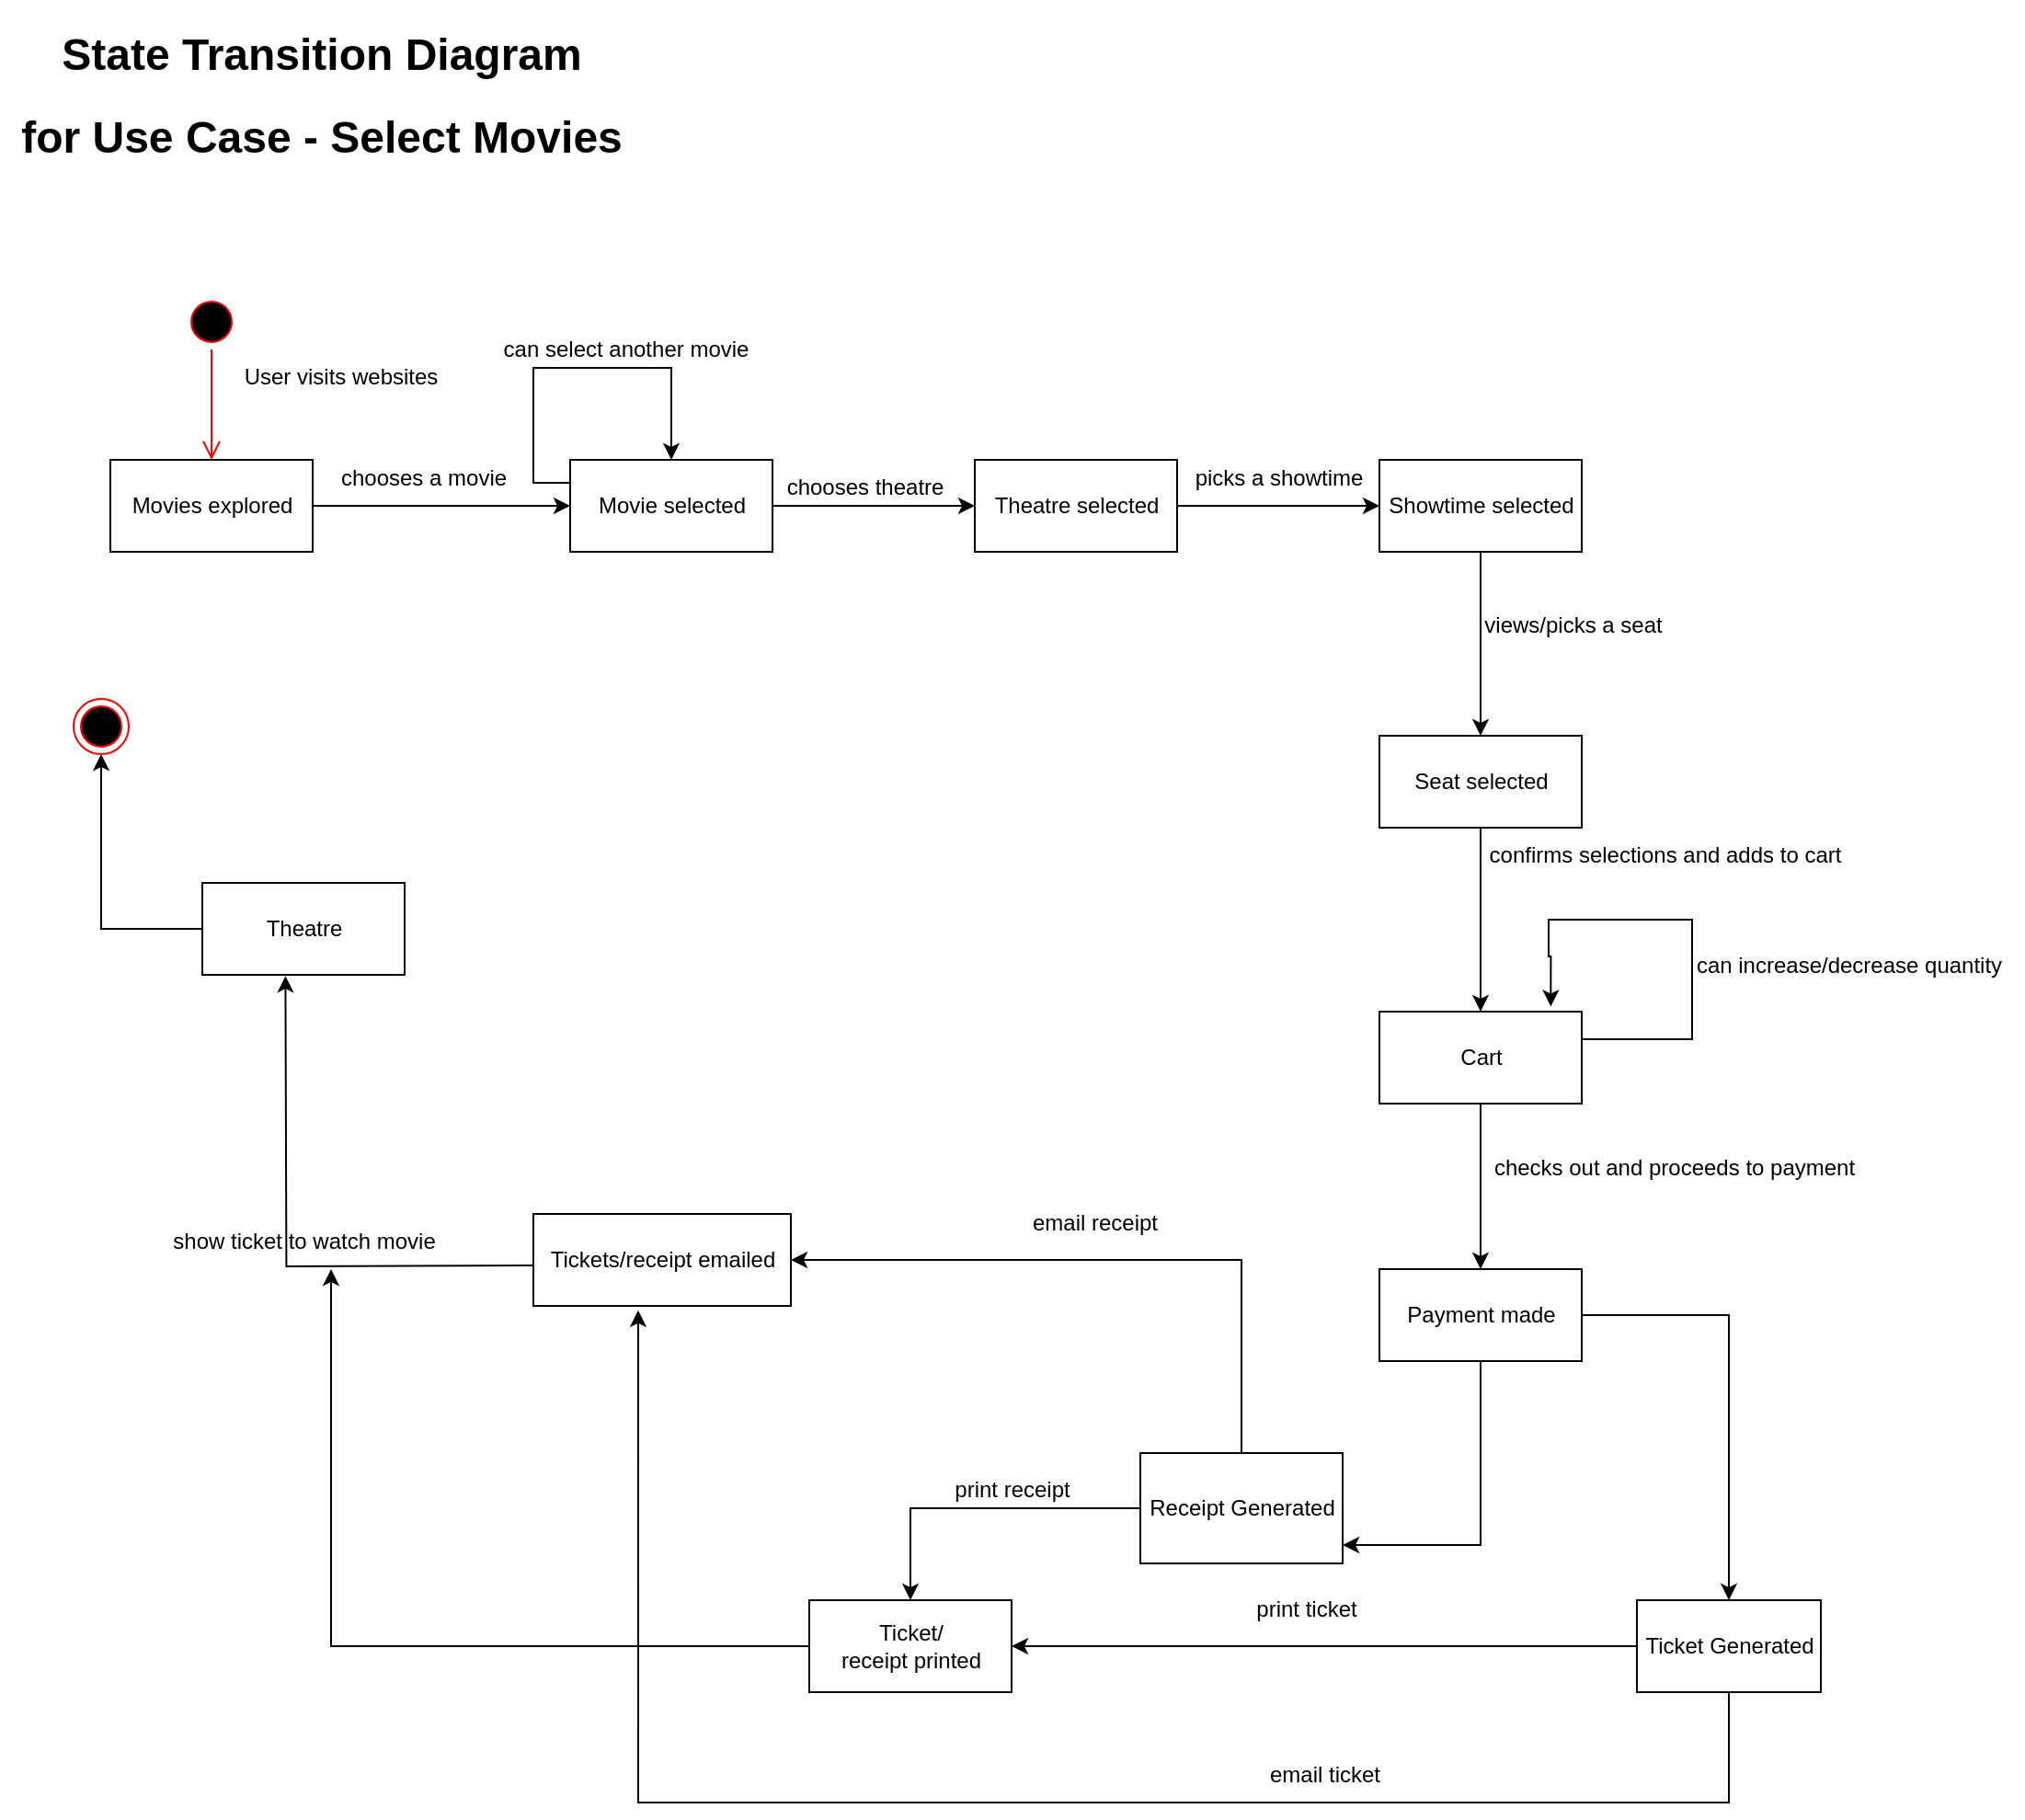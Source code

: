 <mxfile version="20.2.3" type="device"><diagram id="N3dE-CgPgtLiUWh7N6Hs" name="Page-1"><mxGraphModel dx="1038" dy="641" grid="1" gridSize="10" guides="1" tooltips="1" connect="1" arrows="1" fold="1" page="1" pageScale="1" pageWidth="1700" pageHeight="1100" math="0" shadow="0"><root><mxCell id="0"/><mxCell id="1" parent="0"/><mxCell id="kV2ZZ8J0CMiuOA-GAm5H-3" value="" style="ellipse;html=1;shape=startState;fillColor=#000000;strokeColor=#ff0000;" parent="1" vertex="1"><mxGeometry x="190" y="170" width="30" height="30" as="geometry"/></mxCell><mxCell id="kV2ZZ8J0CMiuOA-GAm5H-4" value="" style="edgeStyle=orthogonalEdgeStyle;html=1;verticalAlign=bottom;endArrow=open;endSize=8;strokeColor=#ff0000;rounded=0;" parent="1" source="kV2ZZ8J0CMiuOA-GAm5H-3" edge="1"><mxGeometry relative="1" as="geometry"><mxPoint x="205" y="260" as="targetPoint"/></mxGeometry></mxCell><mxCell id="kV2ZZ8J0CMiuOA-GAm5H-8" style="edgeStyle=orthogonalEdgeStyle;rounded=0;orthogonalLoop=1;jettySize=auto;html=1;exitX=1;exitY=0.5;exitDx=0;exitDy=0;entryX=0;entryY=0.5;entryDx=0;entryDy=0;" parent="1" source="kV2ZZ8J0CMiuOA-GAm5H-5" target="kV2ZZ8J0CMiuOA-GAm5H-7" edge="1"><mxGeometry relative="1" as="geometry"/></mxCell><mxCell id="kV2ZZ8J0CMiuOA-GAm5H-5" value="Movies explored" style="html=1;strokeColor=#000000;" parent="1" vertex="1"><mxGeometry x="150" y="260" width="110" height="50" as="geometry"/></mxCell><mxCell id="kV2ZZ8J0CMiuOA-GAm5H-6" value="User visits websites" style="text;html=1;align=center;verticalAlign=middle;resizable=0;points=[];autosize=1;strokeColor=none;fillColor=none;" parent="1" vertex="1"><mxGeometry x="210" y="200" width="130" height="30" as="geometry"/></mxCell><mxCell id="kV2ZZ8J0CMiuOA-GAm5H-11" style="edgeStyle=orthogonalEdgeStyle;rounded=0;orthogonalLoop=1;jettySize=auto;html=1;" parent="1" source="kV2ZZ8J0CMiuOA-GAm5H-7" target="kV2ZZ8J0CMiuOA-GAm5H-10" edge="1"><mxGeometry relative="1" as="geometry"/></mxCell><mxCell id="kV2ZZ8J0CMiuOA-GAm5H-36" style="edgeStyle=orthogonalEdgeStyle;rounded=0;orthogonalLoop=1;jettySize=auto;html=1;exitX=0;exitY=0.25;exitDx=0;exitDy=0;entryX=0.5;entryY=0;entryDx=0;entryDy=0;" parent="1" source="kV2ZZ8J0CMiuOA-GAm5H-7" target="kV2ZZ8J0CMiuOA-GAm5H-7" edge="1"><mxGeometry relative="1" as="geometry"><mxPoint x="460" y="160" as="targetPoint"/><Array as="points"><mxPoint x="380" y="273"/><mxPoint x="380" y="210"/><mxPoint x="455" y="210"/></Array></mxGeometry></mxCell><mxCell id="kV2ZZ8J0CMiuOA-GAm5H-7" value="Movie selected" style="html=1;strokeColor=#000000;" parent="1" vertex="1"><mxGeometry x="400" y="260" width="110" height="50" as="geometry"/></mxCell><mxCell id="kV2ZZ8J0CMiuOA-GAm5H-9" value="chooses a movie" style="text;html=1;align=center;verticalAlign=middle;resizable=0;points=[];autosize=1;strokeColor=none;fillColor=none;" parent="1" vertex="1"><mxGeometry x="265" y="255" width="110" height="30" as="geometry"/></mxCell><mxCell id="kV2ZZ8J0CMiuOA-GAm5H-14" style="edgeStyle=orthogonalEdgeStyle;rounded=0;orthogonalLoop=1;jettySize=auto;html=1;exitX=1;exitY=0.5;exitDx=0;exitDy=0;entryX=0;entryY=0.5;entryDx=0;entryDy=0;" parent="1" source="kV2ZZ8J0CMiuOA-GAm5H-10" target="kV2ZZ8J0CMiuOA-GAm5H-13" edge="1"><mxGeometry relative="1" as="geometry"/></mxCell><mxCell id="kV2ZZ8J0CMiuOA-GAm5H-10" value="Theatre selected" style="html=1;strokeColor=#000000;" parent="1" vertex="1"><mxGeometry x="620" y="260" width="110" height="50" as="geometry"/></mxCell><mxCell id="kV2ZZ8J0CMiuOA-GAm5H-12" value="chooses theatre" style="text;html=1;align=center;verticalAlign=middle;resizable=0;points=[];autosize=1;strokeColor=none;fillColor=none;" parent="1" vertex="1"><mxGeometry x="505" y="260" width="110" height="30" as="geometry"/></mxCell><mxCell id="kV2ZZ8J0CMiuOA-GAm5H-18" style="edgeStyle=orthogonalEdgeStyle;rounded=0;orthogonalLoop=1;jettySize=auto;html=1;exitX=0.5;exitY=1;exitDx=0;exitDy=0;" parent="1" source="kV2ZZ8J0CMiuOA-GAm5H-13" target="kV2ZZ8J0CMiuOA-GAm5H-17" edge="1"><mxGeometry relative="1" as="geometry"/></mxCell><mxCell id="kV2ZZ8J0CMiuOA-GAm5H-13" value="Showtime selected" style="html=1;strokeColor=#000000;" parent="1" vertex="1"><mxGeometry x="840" y="260" width="110" height="50" as="geometry"/></mxCell><mxCell id="kV2ZZ8J0CMiuOA-GAm5H-15" value="picks a showtime" style="text;html=1;align=center;verticalAlign=middle;resizable=0;points=[];autosize=1;strokeColor=none;fillColor=none;" parent="1" vertex="1"><mxGeometry x="730" y="255" width="110" height="30" as="geometry"/></mxCell><mxCell id="kV2ZZ8J0CMiuOA-GAm5H-21" style="edgeStyle=orthogonalEdgeStyle;rounded=0;orthogonalLoop=1;jettySize=auto;html=1;exitX=0.5;exitY=1;exitDx=0;exitDy=0;entryX=0.5;entryY=0;entryDx=0;entryDy=0;" parent="1" source="kV2ZZ8J0CMiuOA-GAm5H-17" target="kV2ZZ8J0CMiuOA-GAm5H-20" edge="1"><mxGeometry relative="1" as="geometry"/></mxCell><mxCell id="kV2ZZ8J0CMiuOA-GAm5H-17" value="Seat selected" style="html=1;strokeColor=#000000;" parent="1" vertex="1"><mxGeometry x="840" y="410" width="110" height="50" as="geometry"/></mxCell><mxCell id="kV2ZZ8J0CMiuOA-GAm5H-19" value="views/picks a seat" style="text;html=1;align=center;verticalAlign=middle;resizable=0;points=[];autosize=1;strokeColor=none;fillColor=none;" parent="1" vertex="1"><mxGeometry x="885" y="335" width="120" height="30" as="geometry"/></mxCell><mxCell id="kV2ZZ8J0CMiuOA-GAm5H-23" style="edgeStyle=orthogonalEdgeStyle;rounded=0;orthogonalLoop=1;jettySize=auto;html=1;exitX=1;exitY=0.5;exitDx=0;exitDy=0;entryX=0.847;entryY=-0.056;entryDx=0;entryDy=0;entryPerimeter=0;" parent="1" source="kV2ZZ8J0CMiuOA-GAm5H-20" target="kV2ZZ8J0CMiuOA-GAm5H-20" edge="1"><mxGeometry relative="1" as="geometry"><mxPoint x="970" y="630" as="targetPoint"/><Array as="points"><mxPoint x="950" y="575"/><mxPoint x="1010" y="575"/><mxPoint x="1010" y="510"/><mxPoint x="932" y="510"/><mxPoint x="932" y="530"/><mxPoint x="933" y="530"/></Array></mxGeometry></mxCell><mxCell id="kV2ZZ8J0CMiuOA-GAm5H-28" style="edgeStyle=orthogonalEdgeStyle;rounded=0;orthogonalLoop=1;jettySize=auto;html=1;exitX=0.5;exitY=1;exitDx=0;exitDy=0;entryX=0.5;entryY=0;entryDx=0;entryDy=0;" parent="1" source="kV2ZZ8J0CMiuOA-GAm5H-20" target="kV2ZZ8J0CMiuOA-GAm5H-26" edge="1"><mxGeometry relative="1" as="geometry"/></mxCell><mxCell id="kV2ZZ8J0CMiuOA-GAm5H-20" value="Cart" style="html=1;strokeColor=#000000;" parent="1" vertex="1"><mxGeometry x="840" y="560" width="110" height="50" as="geometry"/></mxCell><mxCell id="kV2ZZ8J0CMiuOA-GAm5H-22" value="confirms selections and adds to cart" style="text;html=1;align=center;verticalAlign=middle;resizable=0;points=[];autosize=1;strokeColor=none;fillColor=none;" parent="1" vertex="1"><mxGeometry x="890" y="460" width="210" height="30" as="geometry"/></mxCell><mxCell id="kV2ZZ8J0CMiuOA-GAm5H-24" value="can increase/decrease quantity" style="text;html=1;align=center;verticalAlign=middle;resizable=0;points=[];autosize=1;strokeColor=none;fillColor=none;" parent="1" vertex="1"><mxGeometry x="1000" y="520" width="190" height="30" as="geometry"/></mxCell><mxCell id="kV2ZZ8J0CMiuOA-GAm5H-43" style="edgeStyle=orthogonalEdgeStyle;rounded=0;orthogonalLoop=1;jettySize=auto;html=1;exitX=1;exitY=0.5;exitDx=0;exitDy=0;entryX=0.5;entryY=0;entryDx=0;entryDy=0;" parent="1" source="kV2ZZ8J0CMiuOA-GAm5H-26" target="kV2ZZ8J0CMiuOA-GAm5H-40" edge="1"><mxGeometry relative="1" as="geometry"/></mxCell><mxCell id="kV2ZZ8J0CMiuOA-GAm5H-44" style="edgeStyle=orthogonalEdgeStyle;rounded=0;orthogonalLoop=1;jettySize=auto;html=1;exitX=0.5;exitY=1;exitDx=0;exitDy=0;" parent="1" source="kV2ZZ8J0CMiuOA-GAm5H-26" edge="1"><mxGeometry relative="1" as="geometry"><mxPoint x="820" y="850" as="targetPoint"/><Array as="points"><mxPoint x="895" y="850"/></Array></mxGeometry></mxCell><mxCell id="kV2ZZ8J0CMiuOA-GAm5H-26" value="Payment made" style="html=1;strokeColor=#000000;" parent="1" vertex="1"><mxGeometry x="840" y="700" width="110" height="50" as="geometry"/></mxCell><mxCell id="kV2ZZ8J0CMiuOA-GAm5H-29" value="checks out and proceeds to payment" style="text;html=1;align=center;verticalAlign=middle;resizable=0;points=[];autosize=1;strokeColor=none;fillColor=none;" parent="1" vertex="1"><mxGeometry x="890" y="630" width="220" height="30" as="geometry"/></mxCell><mxCell id="kV2ZZ8J0CMiuOA-GAm5H-66" style="edgeStyle=orthogonalEdgeStyle;rounded=0;orthogonalLoop=1;jettySize=auto;html=1;exitX=0;exitY=0.5;exitDx=0;exitDy=0;entryX=0.411;entryY=1.152;entryDx=0;entryDy=0;entryPerimeter=0;" parent="1" edge="1"><mxGeometry relative="1" as="geometry"><mxPoint x="380" y="698" as="sourcePoint"/><mxPoint x="245.21" y="540.6" as="targetPoint"/></mxGeometry></mxCell><mxCell id="kV2ZZ8J0CMiuOA-GAm5H-30" value="Tickets/receipt emailed" style="html=1;strokeColor=#000000;" parent="1" vertex="1"><mxGeometry x="380" y="670" width="140" height="50" as="geometry"/></mxCell><mxCell id="kV2ZZ8J0CMiuOA-GAm5H-37" value="can select another movie" style="text;html=1;align=center;verticalAlign=middle;resizable=0;points=[];autosize=1;strokeColor=none;fillColor=none;" parent="1" vertex="1"><mxGeometry x="350" y="185" width="160" height="30" as="geometry"/></mxCell><mxCell id="kV2ZZ8J0CMiuOA-GAm5H-38" value="email receipt" style="text;html=1;align=center;verticalAlign=middle;resizable=0;points=[];autosize=1;strokeColor=none;fillColor=none;" parent="1" vertex="1"><mxGeometry x="640" y="660" width="90" height="30" as="geometry"/></mxCell><mxCell id="kV2ZZ8J0CMiuOA-GAm5H-57" style="edgeStyle=orthogonalEdgeStyle;rounded=0;orthogonalLoop=1;jettySize=auto;html=1;exitX=0.5;exitY=0;exitDx=0;exitDy=0;entryX=1;entryY=0.5;entryDx=0;entryDy=0;" parent="1" source="kV2ZZ8J0CMiuOA-GAm5H-39" target="kV2ZZ8J0CMiuOA-GAm5H-30" edge="1"><mxGeometry relative="1" as="geometry"/></mxCell><mxCell id="kV2ZZ8J0CMiuOA-GAm5H-62" style="edgeStyle=orthogonalEdgeStyle;rounded=0;orthogonalLoop=1;jettySize=auto;html=1;exitX=0;exitY=0.5;exitDx=0;exitDy=0;entryX=0.5;entryY=0;entryDx=0;entryDy=0;" parent="1" source="kV2ZZ8J0CMiuOA-GAm5H-39" target="kV2ZZ8J0CMiuOA-GAm5H-53" edge="1"><mxGeometry relative="1" as="geometry"/></mxCell><mxCell id="kV2ZZ8J0CMiuOA-GAm5H-39" value="Receipt Generated" style="html=1;strokeColor=#000000;" parent="1" vertex="1"><mxGeometry x="710" y="800" width="110" height="60" as="geometry"/></mxCell><mxCell id="kV2ZZ8J0CMiuOA-GAm5H-45" style="edgeStyle=orthogonalEdgeStyle;rounded=0;orthogonalLoop=1;jettySize=auto;html=1;exitX=0.5;exitY=1;exitDx=0;exitDy=0;entryX=0.407;entryY=1.048;entryDx=0;entryDy=0;entryPerimeter=0;" parent="1" source="kV2ZZ8J0CMiuOA-GAm5H-40" target="kV2ZZ8J0CMiuOA-GAm5H-30" edge="1"><mxGeometry relative="1" as="geometry"><mxPoint x="460" y="860" as="targetPoint"/><Array as="points"><mxPoint x="1025" y="990"/><mxPoint x="455" y="990"/></Array></mxGeometry></mxCell><mxCell id="kV2ZZ8J0CMiuOA-GAm5H-60" style="edgeStyle=orthogonalEdgeStyle;rounded=0;orthogonalLoop=1;jettySize=auto;html=1;exitX=0;exitY=0.5;exitDx=0;exitDy=0;" parent="1" source="kV2ZZ8J0CMiuOA-GAm5H-40" target="kV2ZZ8J0CMiuOA-GAm5H-53" edge="1"><mxGeometry relative="1" as="geometry"/></mxCell><mxCell id="kV2ZZ8J0CMiuOA-GAm5H-40" value="Ticket Generated" style="html=1;strokeColor=#000000;" parent="1" vertex="1"><mxGeometry x="980" y="880" width="100" height="50" as="geometry"/></mxCell><mxCell id="kV2ZZ8J0CMiuOA-GAm5H-46" value="email ticket" style="text;html=1;align=center;verticalAlign=middle;resizable=0;points=[];autosize=1;strokeColor=none;fillColor=none;" parent="1" vertex="1"><mxGeometry x="770" y="960" width="80" height="30" as="geometry"/></mxCell><mxCell id="kV2ZZ8J0CMiuOA-GAm5H-50" value="print ticket" style="text;html=1;align=center;verticalAlign=middle;resizable=0;points=[];autosize=1;strokeColor=none;fillColor=none;" parent="1" vertex="1"><mxGeometry x="760" y="870" width="80" height="30" as="geometry"/></mxCell><mxCell id="kV2ZZ8J0CMiuOA-GAm5H-67" style="edgeStyle=orthogonalEdgeStyle;rounded=0;orthogonalLoop=1;jettySize=auto;html=1;exitX=0;exitY=0.5;exitDx=0;exitDy=0;" parent="1" source="kV2ZZ8J0CMiuOA-GAm5H-53" edge="1"><mxGeometry relative="1" as="geometry"><mxPoint x="270" y="700" as="targetPoint"/><Array as="points"><mxPoint x="270" y="905"/></Array></mxGeometry></mxCell><mxCell id="kV2ZZ8J0CMiuOA-GAm5H-53" value="Ticket/&lt;br&gt;receipt printed" style="html=1;strokeColor=#000000;" parent="1" vertex="1"><mxGeometry x="530" y="880" width="110" height="50" as="geometry"/></mxCell><mxCell id="kV2ZZ8J0CMiuOA-GAm5H-63" value="print receipt" style="text;html=1;align=center;verticalAlign=middle;resizable=0;points=[];autosize=1;strokeColor=none;fillColor=none;" parent="1" vertex="1"><mxGeometry x="595" y="805" width="90" height="30" as="geometry"/></mxCell><mxCell id="kV2ZZ8J0CMiuOA-GAm5H-71" style="edgeStyle=orthogonalEdgeStyle;rounded=0;orthogonalLoop=1;jettySize=auto;html=1;exitX=0;exitY=0.5;exitDx=0;exitDy=0;entryX=0.5;entryY=1;entryDx=0;entryDy=0;" parent="1" source="kV2ZZ8J0CMiuOA-GAm5H-65" target="kV2ZZ8J0CMiuOA-GAm5H-69" edge="1"><mxGeometry relative="1" as="geometry"/></mxCell><mxCell id="kV2ZZ8J0CMiuOA-GAm5H-65" value="Theatre" style="html=1;strokeColor=#000000;" parent="1" vertex="1"><mxGeometry x="200" y="490" width="110" height="50" as="geometry"/></mxCell><mxCell id="kV2ZZ8J0CMiuOA-GAm5H-68" value="show ticket to watch movie" style="text;html=1;align=center;verticalAlign=middle;resizable=0;points=[];autosize=1;strokeColor=none;fillColor=none;" parent="1" vertex="1"><mxGeometry x="170" y="670" width="170" height="30" as="geometry"/></mxCell><mxCell id="kV2ZZ8J0CMiuOA-GAm5H-69" value="" style="ellipse;html=1;shape=endState;fillColor=#000000;strokeColor=#ff0000;" parent="1" vertex="1"><mxGeometry x="130" y="390" width="30" height="30" as="geometry"/></mxCell><mxCell id="k9JQ9fCqCyGFShHWi4Y8-1" value="&lt;h1&gt;State Transition Diagram&lt;/h1&gt;&lt;div&gt;&lt;h1 style=&quot;&quot;&gt;for Use Case - Select Movies&lt;/h1&gt;&lt;/div&gt;" style="text;html=1;strokeColor=none;fillColor=none;spacing=5;spacingTop=-20;whiteSpace=wrap;overflow=hidden;rounded=0;align=center;" vertex="1" parent="1"><mxGeometry x="90" y="20" width="350" height="90" as="geometry"/></mxCell></root></mxGraphModel></diagram></mxfile>